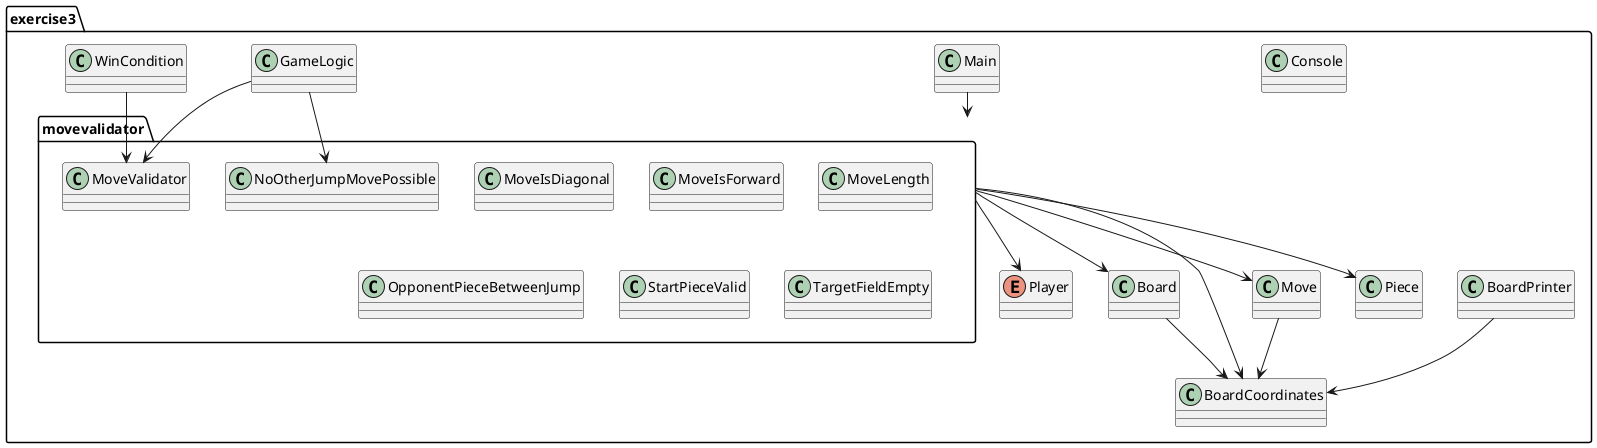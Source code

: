 @startuml
package exercise3{
package movevalidator {
class MoveIsDiagonal
class MoveIsForward
class MoveLength
class MoveValidator
class NoOtherJumpMovePossible
class OpponentPieceBetweenJump
class StartPieceValid
class TargetFieldEmpty
}
class Board
class BoardCoordinates
class BoardPrinter
class Console
class GameLogic
class Main
class Move
class Piece
enum Player
class WinCondition
}
movevalidator --> Board
movevalidator --> Move
movevalidator --> Piece
movevalidator --> Player
movevalidator --> BoardCoordinates
Board --> BoardCoordinates
BoardPrinter --> BoardCoordinates
GameLogic --> MoveValidator
GameLogic --> NoOtherJumpMovePossible
Main --> movevalidator
Move --> BoardCoordinates
WinCondition --> MoveValidator
@enduml